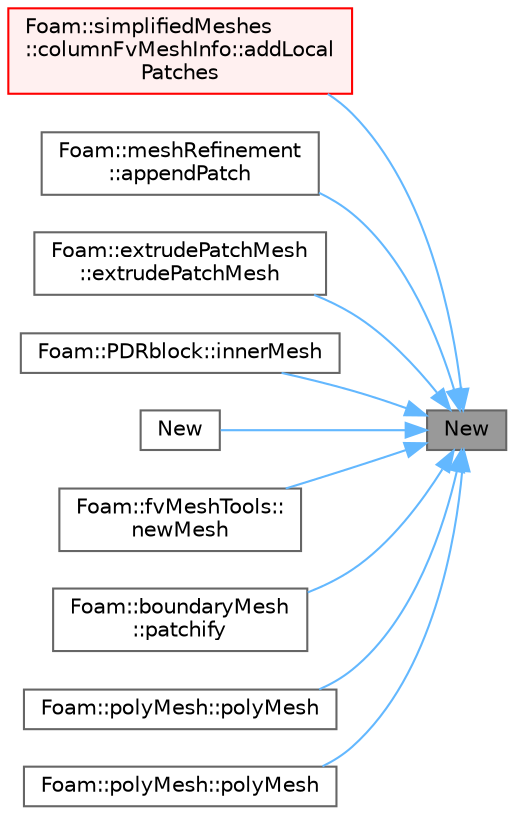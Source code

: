 digraph "New"
{
 // LATEX_PDF_SIZE
  bgcolor="transparent";
  edge [fontname=Helvetica,fontsize=10,labelfontname=Helvetica,labelfontsize=10];
  node [fontname=Helvetica,fontsize=10,shape=box,height=0.2,width=0.4];
  rankdir="RL";
  Node1 [id="Node000001",label="New",height=0.2,width=0.4,color="gray40", fillcolor="grey60", style="filled", fontcolor="black",tooltip=" "];
  Node1 -> Node2 [id="edge1_Node000001_Node000002",dir="back",color="steelblue1",style="solid",tooltip=" "];
  Node2 [id="Node000002",label="Foam::simplifiedMeshes\l::columnFvMeshInfo::addLocal\lPatches",height=0.2,width=0.4,color="red", fillcolor="#FFF0F0", style="filled",URL="$classFoam_1_1simplifiedMeshes_1_1columnFvMeshInfo.html#ac4d355544bd047bc606ec425bc7c22f0",tooltip=" "];
  Node1 -> Node5 [id="edge2_Node000001_Node000005",dir="back",color="steelblue1",style="solid",tooltip=" "];
  Node5 [id="Node000005",label="Foam::meshRefinement\l::appendPatch",height=0.2,width=0.4,color="grey40", fillcolor="white", style="filled",URL="$classFoam_1_1meshRefinement.html#aed2a5a12ca106976301dd2d80efcb85a",tooltip=" "];
  Node1 -> Node6 [id="edge3_Node000001_Node000006",dir="back",color="steelblue1",style="solid",tooltip=" "];
  Node6 [id="Node000006",label="Foam::extrudePatchMesh\l::extrudePatchMesh",height=0.2,width=0.4,color="grey40", fillcolor="white", style="filled",URL="$classFoam_1_1extrudePatchMesh.html#a09d432d15ee3b7b4c4325193d8325353",tooltip=" "];
  Node1 -> Node7 [id="edge4_Node000001_Node000007",dir="back",color="steelblue1",style="solid",tooltip=" "];
  Node7 [id="Node000007",label="Foam::PDRblock::innerMesh",height=0.2,width=0.4,color="grey40", fillcolor="white", style="filled",URL="$classFoam_1_1PDRblock.html#a77e92edac48cc109ee37e8dcac1d0fb9",tooltip=" "];
  Node1 -> Node8 [id="edge5_Node000001_Node000008",dir="back",color="steelblue1",style="solid",tooltip=" "];
  Node8 [id="Node000008",label="New",height=0.2,width=0.4,color="grey40", fillcolor="white", style="filled",URL="$classFoam_1_1polyPatch.html#aa75a201d22d64677bbd5d5cb67e1b8ec",tooltip=" "];
  Node1 -> Node9 [id="edge6_Node000001_Node000009",dir="back",color="steelblue1",style="solid",tooltip=" "];
  Node9 [id="Node000009",label="Foam::fvMeshTools::\lnewMesh",height=0.2,width=0.4,color="grey40", fillcolor="white", style="filled",URL="$classFoam_1_1fvMeshTools.html#a5a5aeacedb38e24c795395006292ae22",tooltip=" "];
  Node1 -> Node10 [id="edge7_Node000001_Node000010",dir="back",color="steelblue1",style="solid",tooltip=" "];
  Node10 [id="Node000010",label="Foam::boundaryMesh\l::patchify",height=0.2,width=0.4,color="grey40", fillcolor="white", style="filled",URL="$classFoam_1_1boundaryMesh.html#ae2705f64a0b5d9d61dc1b67afa50a160",tooltip=" "];
  Node1 -> Node11 [id="edge8_Node000001_Node000011",dir="back",color="steelblue1",style="solid",tooltip=" "];
  Node11 [id="Node000011",label="Foam::polyMesh::polyMesh",height=0.2,width=0.4,color="grey40", fillcolor="white", style="filled",URL="$classFoam_1_1polyMesh.html#a7131deb453f011fbed0b7c7eb15f53be",tooltip=" "];
  Node1 -> Node12 [id="edge9_Node000001_Node000012",dir="back",color="steelblue1",style="solid",tooltip=" "];
  Node12 [id="Node000012",label="Foam::polyMesh::polyMesh",height=0.2,width=0.4,color="grey40", fillcolor="white", style="filled",URL="$classFoam_1_1polyMesh.html#a142ff520cb07aeb0bc26a9f29adf95a7",tooltip=" "];
}
